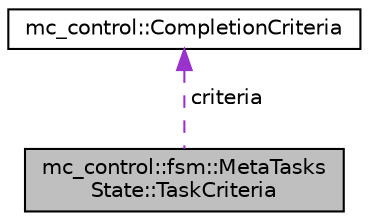 digraph "mc_control::fsm::MetaTasksState::TaskCriteria"
{
 // INTERACTIVE_SVG=YES
  edge [fontname="Helvetica",fontsize="10",labelfontname="Helvetica",labelfontsize="10"];
  node [fontname="Helvetica",fontsize="10",shape=record];
  Node1 [label="mc_control::fsm::MetaTasks\lState::TaskCriteria",height=0.2,width=0.4,color="black", fillcolor="grey75", style="filled", fontcolor="black"];
  Node2 -> Node1 [dir="back",color="darkorchid3",fontsize="10",style="dashed",label=" criteria" ,fontname="Helvetica"];
  Node2 [label="mc_control::CompletionCriteria",height=0.2,width=0.4,color="black", fillcolor="white", style="filled",URL="$structmc__control_1_1CompletionCriteria.html"];
}
